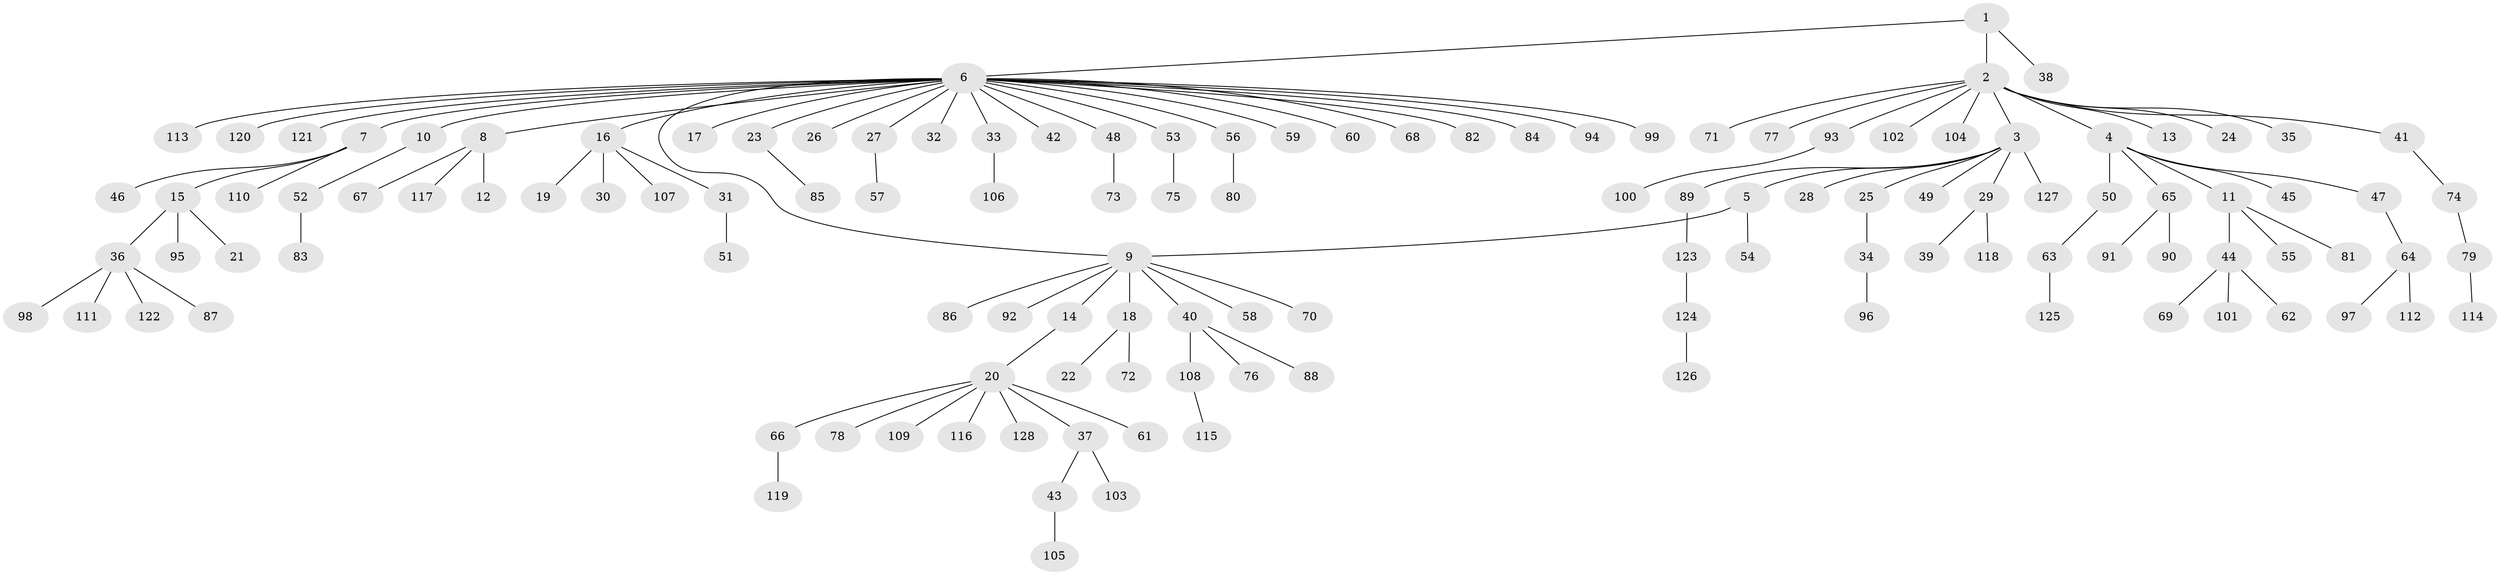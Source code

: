 // coarse degree distribution, {1: 0.7415730337078652, 24: 0.011235955056179775, 2: 0.19101123595505617, 25: 0.011235955056179775, 10: 0.011235955056179775, 3: 0.011235955056179775, 6: 0.011235955056179775, 8: 0.011235955056179775}
// Generated by graph-tools (version 1.1) at 2025/51/03/04/25 21:51:05]
// undirected, 128 vertices, 128 edges
graph export_dot {
graph [start="1"]
  node [color=gray90,style=filled];
  1;
  2;
  3;
  4;
  5;
  6;
  7;
  8;
  9;
  10;
  11;
  12;
  13;
  14;
  15;
  16;
  17;
  18;
  19;
  20;
  21;
  22;
  23;
  24;
  25;
  26;
  27;
  28;
  29;
  30;
  31;
  32;
  33;
  34;
  35;
  36;
  37;
  38;
  39;
  40;
  41;
  42;
  43;
  44;
  45;
  46;
  47;
  48;
  49;
  50;
  51;
  52;
  53;
  54;
  55;
  56;
  57;
  58;
  59;
  60;
  61;
  62;
  63;
  64;
  65;
  66;
  67;
  68;
  69;
  70;
  71;
  72;
  73;
  74;
  75;
  76;
  77;
  78;
  79;
  80;
  81;
  82;
  83;
  84;
  85;
  86;
  87;
  88;
  89;
  90;
  91;
  92;
  93;
  94;
  95;
  96;
  97;
  98;
  99;
  100;
  101;
  102;
  103;
  104;
  105;
  106;
  107;
  108;
  109;
  110;
  111;
  112;
  113;
  114;
  115;
  116;
  117;
  118;
  119;
  120;
  121;
  122;
  123;
  124;
  125;
  126;
  127;
  128;
  1 -- 2;
  1 -- 6;
  1 -- 38;
  2 -- 3;
  2 -- 4;
  2 -- 13;
  2 -- 24;
  2 -- 35;
  2 -- 41;
  2 -- 71;
  2 -- 77;
  2 -- 93;
  2 -- 102;
  2 -- 104;
  3 -- 5;
  3 -- 25;
  3 -- 28;
  3 -- 29;
  3 -- 49;
  3 -- 89;
  3 -- 127;
  4 -- 11;
  4 -- 45;
  4 -- 47;
  4 -- 50;
  4 -- 65;
  5 -- 9;
  5 -- 54;
  6 -- 7;
  6 -- 8;
  6 -- 9;
  6 -- 10;
  6 -- 16;
  6 -- 17;
  6 -- 23;
  6 -- 26;
  6 -- 27;
  6 -- 32;
  6 -- 33;
  6 -- 42;
  6 -- 48;
  6 -- 53;
  6 -- 56;
  6 -- 59;
  6 -- 60;
  6 -- 68;
  6 -- 82;
  6 -- 84;
  6 -- 94;
  6 -- 99;
  6 -- 113;
  6 -- 120;
  6 -- 121;
  7 -- 15;
  7 -- 46;
  7 -- 110;
  8 -- 12;
  8 -- 67;
  8 -- 117;
  9 -- 14;
  9 -- 18;
  9 -- 40;
  9 -- 58;
  9 -- 70;
  9 -- 86;
  9 -- 92;
  10 -- 52;
  11 -- 44;
  11 -- 55;
  11 -- 81;
  14 -- 20;
  15 -- 21;
  15 -- 36;
  15 -- 95;
  16 -- 19;
  16 -- 30;
  16 -- 31;
  16 -- 107;
  18 -- 22;
  18 -- 72;
  20 -- 37;
  20 -- 61;
  20 -- 66;
  20 -- 78;
  20 -- 109;
  20 -- 116;
  20 -- 128;
  23 -- 85;
  25 -- 34;
  27 -- 57;
  29 -- 39;
  29 -- 118;
  31 -- 51;
  33 -- 106;
  34 -- 96;
  36 -- 87;
  36 -- 98;
  36 -- 111;
  36 -- 122;
  37 -- 43;
  37 -- 103;
  40 -- 76;
  40 -- 88;
  40 -- 108;
  41 -- 74;
  43 -- 105;
  44 -- 62;
  44 -- 69;
  44 -- 101;
  47 -- 64;
  48 -- 73;
  50 -- 63;
  52 -- 83;
  53 -- 75;
  56 -- 80;
  63 -- 125;
  64 -- 97;
  64 -- 112;
  65 -- 90;
  65 -- 91;
  66 -- 119;
  74 -- 79;
  79 -- 114;
  89 -- 123;
  93 -- 100;
  108 -- 115;
  123 -- 124;
  124 -- 126;
}
